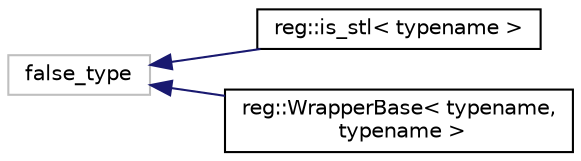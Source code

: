 digraph "Graphical Class Hierarchy"
{
  edge [fontname="Helvetica",fontsize="10",labelfontname="Helvetica",labelfontsize="10"];
  node [fontname="Helvetica",fontsize="10",shape=record];
  rankdir="LR";
  Node55 [label="false_type",height=0.2,width=0.4,color="grey75", fillcolor="white", style="filled"];
  Node55 -> Node0 [dir="back",color="midnightblue",fontsize="10",style="solid",fontname="Helvetica"];
  Node0 [label="reg::is_stl\< typename \>",height=0.2,width=0.4,color="black", fillcolor="white", style="filled",URL="$structreg_1_1is__stl.html",tooltip="general template of is_stl "];
  Node55 -> Node57 [dir="back",color="midnightblue",fontsize="10",style="solid",fontname="Helvetica"];
  Node57 [label="reg::WrapperBase\< typename,\l typename \>",height=0.2,width=0.4,color="black", fillcolor="white", style="filled",URL="$structreg_1_1_wrapper_base.html",tooltip="general template of WrapperBase "];
}
